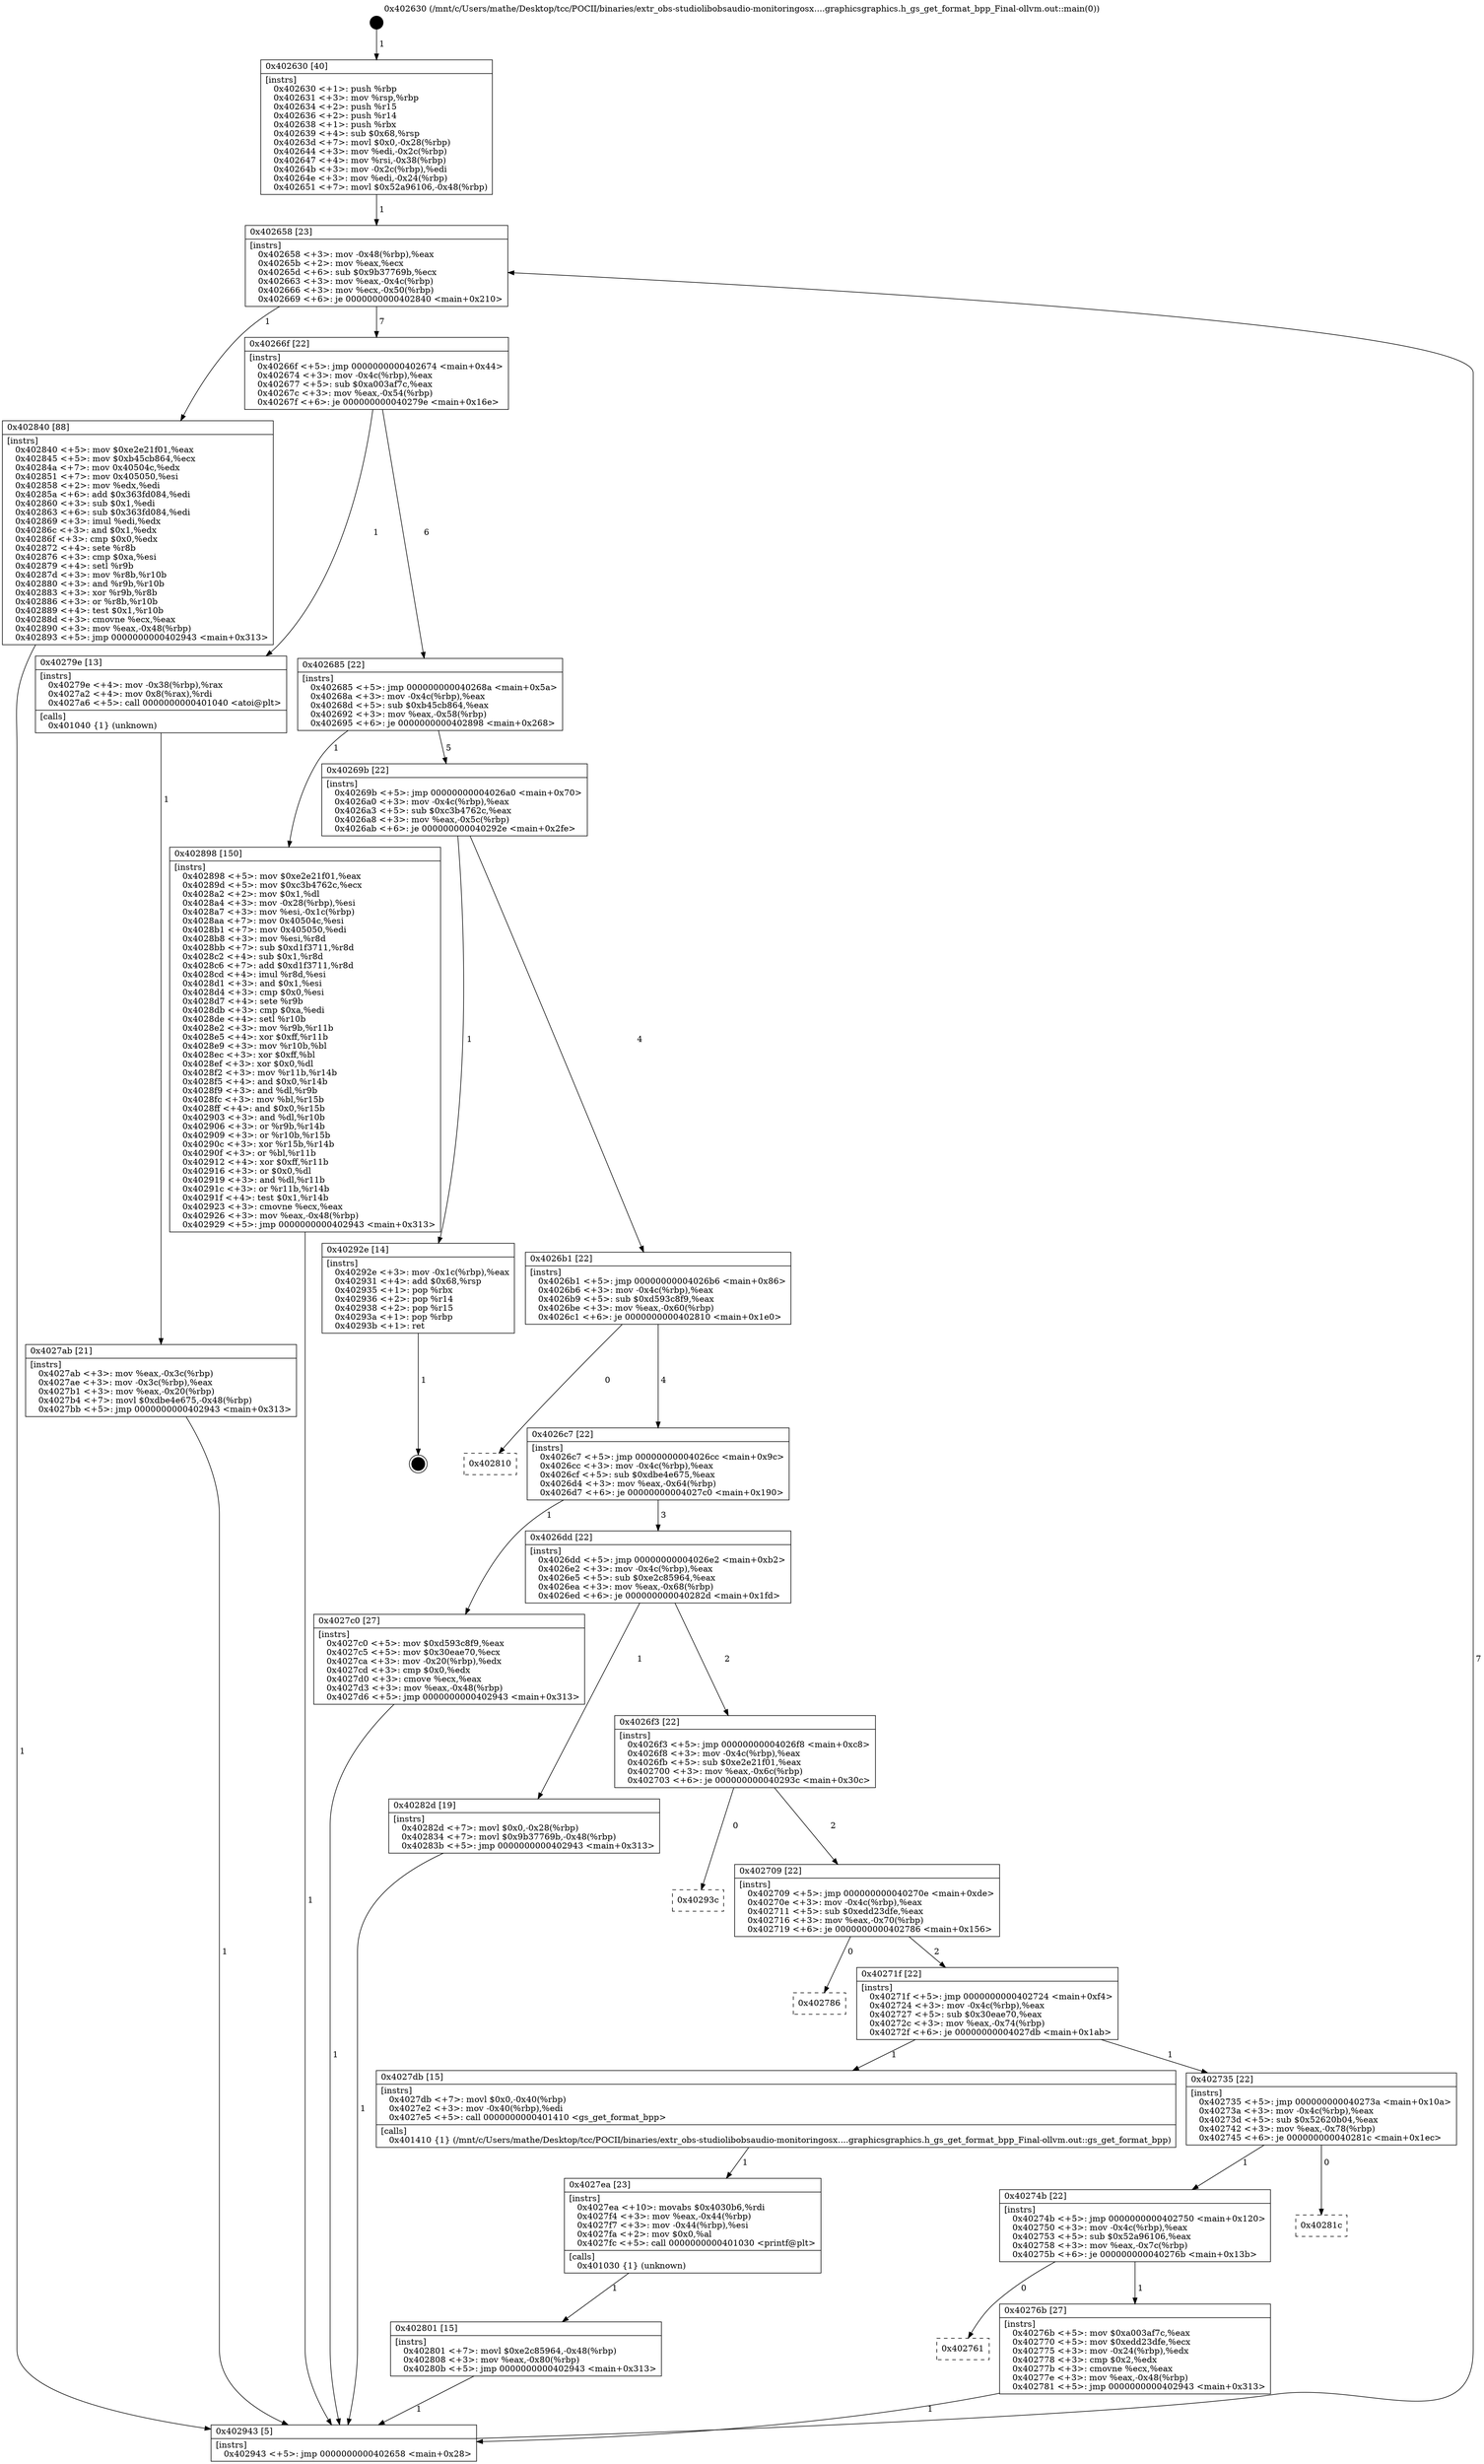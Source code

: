 digraph "0x402630" {
  label = "0x402630 (/mnt/c/Users/mathe/Desktop/tcc/POCII/binaries/extr_obs-studiolibobsaudio-monitoringosx....graphicsgraphics.h_gs_get_format_bpp_Final-ollvm.out::main(0))"
  labelloc = "t"
  node[shape=record]

  Entry [label="",width=0.3,height=0.3,shape=circle,fillcolor=black,style=filled]
  "0x402658" [label="{
     0x402658 [23]\l
     | [instrs]\l
     &nbsp;&nbsp;0x402658 \<+3\>: mov -0x48(%rbp),%eax\l
     &nbsp;&nbsp;0x40265b \<+2\>: mov %eax,%ecx\l
     &nbsp;&nbsp;0x40265d \<+6\>: sub $0x9b37769b,%ecx\l
     &nbsp;&nbsp;0x402663 \<+3\>: mov %eax,-0x4c(%rbp)\l
     &nbsp;&nbsp;0x402666 \<+3\>: mov %ecx,-0x50(%rbp)\l
     &nbsp;&nbsp;0x402669 \<+6\>: je 0000000000402840 \<main+0x210\>\l
  }"]
  "0x402840" [label="{
     0x402840 [88]\l
     | [instrs]\l
     &nbsp;&nbsp;0x402840 \<+5\>: mov $0xe2e21f01,%eax\l
     &nbsp;&nbsp;0x402845 \<+5\>: mov $0xb45cb864,%ecx\l
     &nbsp;&nbsp;0x40284a \<+7\>: mov 0x40504c,%edx\l
     &nbsp;&nbsp;0x402851 \<+7\>: mov 0x405050,%esi\l
     &nbsp;&nbsp;0x402858 \<+2\>: mov %edx,%edi\l
     &nbsp;&nbsp;0x40285a \<+6\>: add $0x363fd084,%edi\l
     &nbsp;&nbsp;0x402860 \<+3\>: sub $0x1,%edi\l
     &nbsp;&nbsp;0x402863 \<+6\>: sub $0x363fd084,%edi\l
     &nbsp;&nbsp;0x402869 \<+3\>: imul %edi,%edx\l
     &nbsp;&nbsp;0x40286c \<+3\>: and $0x1,%edx\l
     &nbsp;&nbsp;0x40286f \<+3\>: cmp $0x0,%edx\l
     &nbsp;&nbsp;0x402872 \<+4\>: sete %r8b\l
     &nbsp;&nbsp;0x402876 \<+3\>: cmp $0xa,%esi\l
     &nbsp;&nbsp;0x402879 \<+4\>: setl %r9b\l
     &nbsp;&nbsp;0x40287d \<+3\>: mov %r8b,%r10b\l
     &nbsp;&nbsp;0x402880 \<+3\>: and %r9b,%r10b\l
     &nbsp;&nbsp;0x402883 \<+3\>: xor %r9b,%r8b\l
     &nbsp;&nbsp;0x402886 \<+3\>: or %r8b,%r10b\l
     &nbsp;&nbsp;0x402889 \<+4\>: test $0x1,%r10b\l
     &nbsp;&nbsp;0x40288d \<+3\>: cmovne %ecx,%eax\l
     &nbsp;&nbsp;0x402890 \<+3\>: mov %eax,-0x48(%rbp)\l
     &nbsp;&nbsp;0x402893 \<+5\>: jmp 0000000000402943 \<main+0x313\>\l
  }"]
  "0x40266f" [label="{
     0x40266f [22]\l
     | [instrs]\l
     &nbsp;&nbsp;0x40266f \<+5\>: jmp 0000000000402674 \<main+0x44\>\l
     &nbsp;&nbsp;0x402674 \<+3\>: mov -0x4c(%rbp),%eax\l
     &nbsp;&nbsp;0x402677 \<+5\>: sub $0xa003af7c,%eax\l
     &nbsp;&nbsp;0x40267c \<+3\>: mov %eax,-0x54(%rbp)\l
     &nbsp;&nbsp;0x40267f \<+6\>: je 000000000040279e \<main+0x16e\>\l
  }"]
  Exit [label="",width=0.3,height=0.3,shape=circle,fillcolor=black,style=filled,peripheries=2]
  "0x40279e" [label="{
     0x40279e [13]\l
     | [instrs]\l
     &nbsp;&nbsp;0x40279e \<+4\>: mov -0x38(%rbp),%rax\l
     &nbsp;&nbsp;0x4027a2 \<+4\>: mov 0x8(%rax),%rdi\l
     &nbsp;&nbsp;0x4027a6 \<+5\>: call 0000000000401040 \<atoi@plt\>\l
     | [calls]\l
     &nbsp;&nbsp;0x401040 \{1\} (unknown)\l
  }"]
  "0x402685" [label="{
     0x402685 [22]\l
     | [instrs]\l
     &nbsp;&nbsp;0x402685 \<+5\>: jmp 000000000040268a \<main+0x5a\>\l
     &nbsp;&nbsp;0x40268a \<+3\>: mov -0x4c(%rbp),%eax\l
     &nbsp;&nbsp;0x40268d \<+5\>: sub $0xb45cb864,%eax\l
     &nbsp;&nbsp;0x402692 \<+3\>: mov %eax,-0x58(%rbp)\l
     &nbsp;&nbsp;0x402695 \<+6\>: je 0000000000402898 \<main+0x268\>\l
  }"]
  "0x402801" [label="{
     0x402801 [15]\l
     | [instrs]\l
     &nbsp;&nbsp;0x402801 \<+7\>: movl $0xe2c85964,-0x48(%rbp)\l
     &nbsp;&nbsp;0x402808 \<+3\>: mov %eax,-0x80(%rbp)\l
     &nbsp;&nbsp;0x40280b \<+5\>: jmp 0000000000402943 \<main+0x313\>\l
  }"]
  "0x402898" [label="{
     0x402898 [150]\l
     | [instrs]\l
     &nbsp;&nbsp;0x402898 \<+5\>: mov $0xe2e21f01,%eax\l
     &nbsp;&nbsp;0x40289d \<+5\>: mov $0xc3b4762c,%ecx\l
     &nbsp;&nbsp;0x4028a2 \<+2\>: mov $0x1,%dl\l
     &nbsp;&nbsp;0x4028a4 \<+3\>: mov -0x28(%rbp),%esi\l
     &nbsp;&nbsp;0x4028a7 \<+3\>: mov %esi,-0x1c(%rbp)\l
     &nbsp;&nbsp;0x4028aa \<+7\>: mov 0x40504c,%esi\l
     &nbsp;&nbsp;0x4028b1 \<+7\>: mov 0x405050,%edi\l
     &nbsp;&nbsp;0x4028b8 \<+3\>: mov %esi,%r8d\l
     &nbsp;&nbsp;0x4028bb \<+7\>: sub $0xd1f3711,%r8d\l
     &nbsp;&nbsp;0x4028c2 \<+4\>: sub $0x1,%r8d\l
     &nbsp;&nbsp;0x4028c6 \<+7\>: add $0xd1f3711,%r8d\l
     &nbsp;&nbsp;0x4028cd \<+4\>: imul %r8d,%esi\l
     &nbsp;&nbsp;0x4028d1 \<+3\>: and $0x1,%esi\l
     &nbsp;&nbsp;0x4028d4 \<+3\>: cmp $0x0,%esi\l
     &nbsp;&nbsp;0x4028d7 \<+4\>: sete %r9b\l
     &nbsp;&nbsp;0x4028db \<+3\>: cmp $0xa,%edi\l
     &nbsp;&nbsp;0x4028de \<+4\>: setl %r10b\l
     &nbsp;&nbsp;0x4028e2 \<+3\>: mov %r9b,%r11b\l
     &nbsp;&nbsp;0x4028e5 \<+4\>: xor $0xff,%r11b\l
     &nbsp;&nbsp;0x4028e9 \<+3\>: mov %r10b,%bl\l
     &nbsp;&nbsp;0x4028ec \<+3\>: xor $0xff,%bl\l
     &nbsp;&nbsp;0x4028ef \<+3\>: xor $0x0,%dl\l
     &nbsp;&nbsp;0x4028f2 \<+3\>: mov %r11b,%r14b\l
     &nbsp;&nbsp;0x4028f5 \<+4\>: and $0x0,%r14b\l
     &nbsp;&nbsp;0x4028f9 \<+3\>: and %dl,%r9b\l
     &nbsp;&nbsp;0x4028fc \<+3\>: mov %bl,%r15b\l
     &nbsp;&nbsp;0x4028ff \<+4\>: and $0x0,%r15b\l
     &nbsp;&nbsp;0x402903 \<+3\>: and %dl,%r10b\l
     &nbsp;&nbsp;0x402906 \<+3\>: or %r9b,%r14b\l
     &nbsp;&nbsp;0x402909 \<+3\>: or %r10b,%r15b\l
     &nbsp;&nbsp;0x40290c \<+3\>: xor %r15b,%r14b\l
     &nbsp;&nbsp;0x40290f \<+3\>: or %bl,%r11b\l
     &nbsp;&nbsp;0x402912 \<+4\>: xor $0xff,%r11b\l
     &nbsp;&nbsp;0x402916 \<+3\>: or $0x0,%dl\l
     &nbsp;&nbsp;0x402919 \<+3\>: and %dl,%r11b\l
     &nbsp;&nbsp;0x40291c \<+3\>: or %r11b,%r14b\l
     &nbsp;&nbsp;0x40291f \<+4\>: test $0x1,%r14b\l
     &nbsp;&nbsp;0x402923 \<+3\>: cmovne %ecx,%eax\l
     &nbsp;&nbsp;0x402926 \<+3\>: mov %eax,-0x48(%rbp)\l
     &nbsp;&nbsp;0x402929 \<+5\>: jmp 0000000000402943 \<main+0x313\>\l
  }"]
  "0x40269b" [label="{
     0x40269b [22]\l
     | [instrs]\l
     &nbsp;&nbsp;0x40269b \<+5\>: jmp 00000000004026a0 \<main+0x70\>\l
     &nbsp;&nbsp;0x4026a0 \<+3\>: mov -0x4c(%rbp),%eax\l
     &nbsp;&nbsp;0x4026a3 \<+5\>: sub $0xc3b4762c,%eax\l
     &nbsp;&nbsp;0x4026a8 \<+3\>: mov %eax,-0x5c(%rbp)\l
     &nbsp;&nbsp;0x4026ab \<+6\>: je 000000000040292e \<main+0x2fe\>\l
  }"]
  "0x4027ea" [label="{
     0x4027ea [23]\l
     | [instrs]\l
     &nbsp;&nbsp;0x4027ea \<+10\>: movabs $0x4030b6,%rdi\l
     &nbsp;&nbsp;0x4027f4 \<+3\>: mov %eax,-0x44(%rbp)\l
     &nbsp;&nbsp;0x4027f7 \<+3\>: mov -0x44(%rbp),%esi\l
     &nbsp;&nbsp;0x4027fa \<+2\>: mov $0x0,%al\l
     &nbsp;&nbsp;0x4027fc \<+5\>: call 0000000000401030 \<printf@plt\>\l
     | [calls]\l
     &nbsp;&nbsp;0x401030 \{1\} (unknown)\l
  }"]
  "0x40292e" [label="{
     0x40292e [14]\l
     | [instrs]\l
     &nbsp;&nbsp;0x40292e \<+3\>: mov -0x1c(%rbp),%eax\l
     &nbsp;&nbsp;0x402931 \<+4\>: add $0x68,%rsp\l
     &nbsp;&nbsp;0x402935 \<+1\>: pop %rbx\l
     &nbsp;&nbsp;0x402936 \<+2\>: pop %r14\l
     &nbsp;&nbsp;0x402938 \<+2\>: pop %r15\l
     &nbsp;&nbsp;0x40293a \<+1\>: pop %rbp\l
     &nbsp;&nbsp;0x40293b \<+1\>: ret\l
  }"]
  "0x4026b1" [label="{
     0x4026b1 [22]\l
     | [instrs]\l
     &nbsp;&nbsp;0x4026b1 \<+5\>: jmp 00000000004026b6 \<main+0x86\>\l
     &nbsp;&nbsp;0x4026b6 \<+3\>: mov -0x4c(%rbp),%eax\l
     &nbsp;&nbsp;0x4026b9 \<+5\>: sub $0xd593c8f9,%eax\l
     &nbsp;&nbsp;0x4026be \<+3\>: mov %eax,-0x60(%rbp)\l
     &nbsp;&nbsp;0x4026c1 \<+6\>: je 0000000000402810 \<main+0x1e0\>\l
  }"]
  "0x4027ab" [label="{
     0x4027ab [21]\l
     | [instrs]\l
     &nbsp;&nbsp;0x4027ab \<+3\>: mov %eax,-0x3c(%rbp)\l
     &nbsp;&nbsp;0x4027ae \<+3\>: mov -0x3c(%rbp),%eax\l
     &nbsp;&nbsp;0x4027b1 \<+3\>: mov %eax,-0x20(%rbp)\l
     &nbsp;&nbsp;0x4027b4 \<+7\>: movl $0xdbe4e675,-0x48(%rbp)\l
     &nbsp;&nbsp;0x4027bb \<+5\>: jmp 0000000000402943 \<main+0x313\>\l
  }"]
  "0x402810" [label="{
     0x402810\l
  }", style=dashed]
  "0x4026c7" [label="{
     0x4026c7 [22]\l
     | [instrs]\l
     &nbsp;&nbsp;0x4026c7 \<+5\>: jmp 00000000004026cc \<main+0x9c\>\l
     &nbsp;&nbsp;0x4026cc \<+3\>: mov -0x4c(%rbp),%eax\l
     &nbsp;&nbsp;0x4026cf \<+5\>: sub $0xdbe4e675,%eax\l
     &nbsp;&nbsp;0x4026d4 \<+3\>: mov %eax,-0x64(%rbp)\l
     &nbsp;&nbsp;0x4026d7 \<+6\>: je 00000000004027c0 \<main+0x190\>\l
  }"]
  "0x402630" [label="{
     0x402630 [40]\l
     | [instrs]\l
     &nbsp;&nbsp;0x402630 \<+1\>: push %rbp\l
     &nbsp;&nbsp;0x402631 \<+3\>: mov %rsp,%rbp\l
     &nbsp;&nbsp;0x402634 \<+2\>: push %r15\l
     &nbsp;&nbsp;0x402636 \<+2\>: push %r14\l
     &nbsp;&nbsp;0x402638 \<+1\>: push %rbx\l
     &nbsp;&nbsp;0x402639 \<+4\>: sub $0x68,%rsp\l
     &nbsp;&nbsp;0x40263d \<+7\>: movl $0x0,-0x28(%rbp)\l
     &nbsp;&nbsp;0x402644 \<+3\>: mov %edi,-0x2c(%rbp)\l
     &nbsp;&nbsp;0x402647 \<+4\>: mov %rsi,-0x38(%rbp)\l
     &nbsp;&nbsp;0x40264b \<+3\>: mov -0x2c(%rbp),%edi\l
     &nbsp;&nbsp;0x40264e \<+3\>: mov %edi,-0x24(%rbp)\l
     &nbsp;&nbsp;0x402651 \<+7\>: movl $0x52a96106,-0x48(%rbp)\l
  }"]
  "0x4027c0" [label="{
     0x4027c0 [27]\l
     | [instrs]\l
     &nbsp;&nbsp;0x4027c0 \<+5\>: mov $0xd593c8f9,%eax\l
     &nbsp;&nbsp;0x4027c5 \<+5\>: mov $0x30eae70,%ecx\l
     &nbsp;&nbsp;0x4027ca \<+3\>: mov -0x20(%rbp),%edx\l
     &nbsp;&nbsp;0x4027cd \<+3\>: cmp $0x0,%edx\l
     &nbsp;&nbsp;0x4027d0 \<+3\>: cmove %ecx,%eax\l
     &nbsp;&nbsp;0x4027d3 \<+3\>: mov %eax,-0x48(%rbp)\l
     &nbsp;&nbsp;0x4027d6 \<+5\>: jmp 0000000000402943 \<main+0x313\>\l
  }"]
  "0x4026dd" [label="{
     0x4026dd [22]\l
     | [instrs]\l
     &nbsp;&nbsp;0x4026dd \<+5\>: jmp 00000000004026e2 \<main+0xb2\>\l
     &nbsp;&nbsp;0x4026e2 \<+3\>: mov -0x4c(%rbp),%eax\l
     &nbsp;&nbsp;0x4026e5 \<+5\>: sub $0xe2c85964,%eax\l
     &nbsp;&nbsp;0x4026ea \<+3\>: mov %eax,-0x68(%rbp)\l
     &nbsp;&nbsp;0x4026ed \<+6\>: je 000000000040282d \<main+0x1fd\>\l
  }"]
  "0x402943" [label="{
     0x402943 [5]\l
     | [instrs]\l
     &nbsp;&nbsp;0x402943 \<+5\>: jmp 0000000000402658 \<main+0x28\>\l
  }"]
  "0x40282d" [label="{
     0x40282d [19]\l
     | [instrs]\l
     &nbsp;&nbsp;0x40282d \<+7\>: movl $0x0,-0x28(%rbp)\l
     &nbsp;&nbsp;0x402834 \<+7\>: movl $0x9b37769b,-0x48(%rbp)\l
     &nbsp;&nbsp;0x40283b \<+5\>: jmp 0000000000402943 \<main+0x313\>\l
  }"]
  "0x4026f3" [label="{
     0x4026f3 [22]\l
     | [instrs]\l
     &nbsp;&nbsp;0x4026f3 \<+5\>: jmp 00000000004026f8 \<main+0xc8\>\l
     &nbsp;&nbsp;0x4026f8 \<+3\>: mov -0x4c(%rbp),%eax\l
     &nbsp;&nbsp;0x4026fb \<+5\>: sub $0xe2e21f01,%eax\l
     &nbsp;&nbsp;0x402700 \<+3\>: mov %eax,-0x6c(%rbp)\l
     &nbsp;&nbsp;0x402703 \<+6\>: je 000000000040293c \<main+0x30c\>\l
  }"]
  "0x402761" [label="{
     0x402761\l
  }", style=dashed]
  "0x40293c" [label="{
     0x40293c\l
  }", style=dashed]
  "0x402709" [label="{
     0x402709 [22]\l
     | [instrs]\l
     &nbsp;&nbsp;0x402709 \<+5\>: jmp 000000000040270e \<main+0xde\>\l
     &nbsp;&nbsp;0x40270e \<+3\>: mov -0x4c(%rbp),%eax\l
     &nbsp;&nbsp;0x402711 \<+5\>: sub $0xedd23dfe,%eax\l
     &nbsp;&nbsp;0x402716 \<+3\>: mov %eax,-0x70(%rbp)\l
     &nbsp;&nbsp;0x402719 \<+6\>: je 0000000000402786 \<main+0x156\>\l
  }"]
  "0x40276b" [label="{
     0x40276b [27]\l
     | [instrs]\l
     &nbsp;&nbsp;0x40276b \<+5\>: mov $0xa003af7c,%eax\l
     &nbsp;&nbsp;0x402770 \<+5\>: mov $0xedd23dfe,%ecx\l
     &nbsp;&nbsp;0x402775 \<+3\>: mov -0x24(%rbp),%edx\l
     &nbsp;&nbsp;0x402778 \<+3\>: cmp $0x2,%edx\l
     &nbsp;&nbsp;0x40277b \<+3\>: cmovne %ecx,%eax\l
     &nbsp;&nbsp;0x40277e \<+3\>: mov %eax,-0x48(%rbp)\l
     &nbsp;&nbsp;0x402781 \<+5\>: jmp 0000000000402943 \<main+0x313\>\l
  }"]
  "0x402786" [label="{
     0x402786\l
  }", style=dashed]
  "0x40271f" [label="{
     0x40271f [22]\l
     | [instrs]\l
     &nbsp;&nbsp;0x40271f \<+5\>: jmp 0000000000402724 \<main+0xf4\>\l
     &nbsp;&nbsp;0x402724 \<+3\>: mov -0x4c(%rbp),%eax\l
     &nbsp;&nbsp;0x402727 \<+5\>: sub $0x30eae70,%eax\l
     &nbsp;&nbsp;0x40272c \<+3\>: mov %eax,-0x74(%rbp)\l
     &nbsp;&nbsp;0x40272f \<+6\>: je 00000000004027db \<main+0x1ab\>\l
  }"]
  "0x40274b" [label="{
     0x40274b [22]\l
     | [instrs]\l
     &nbsp;&nbsp;0x40274b \<+5\>: jmp 0000000000402750 \<main+0x120\>\l
     &nbsp;&nbsp;0x402750 \<+3\>: mov -0x4c(%rbp),%eax\l
     &nbsp;&nbsp;0x402753 \<+5\>: sub $0x52a96106,%eax\l
     &nbsp;&nbsp;0x402758 \<+3\>: mov %eax,-0x7c(%rbp)\l
     &nbsp;&nbsp;0x40275b \<+6\>: je 000000000040276b \<main+0x13b\>\l
  }"]
  "0x4027db" [label="{
     0x4027db [15]\l
     | [instrs]\l
     &nbsp;&nbsp;0x4027db \<+7\>: movl $0x0,-0x40(%rbp)\l
     &nbsp;&nbsp;0x4027e2 \<+3\>: mov -0x40(%rbp),%edi\l
     &nbsp;&nbsp;0x4027e5 \<+5\>: call 0000000000401410 \<gs_get_format_bpp\>\l
     | [calls]\l
     &nbsp;&nbsp;0x401410 \{1\} (/mnt/c/Users/mathe/Desktop/tcc/POCII/binaries/extr_obs-studiolibobsaudio-monitoringosx....graphicsgraphics.h_gs_get_format_bpp_Final-ollvm.out::gs_get_format_bpp)\l
  }"]
  "0x402735" [label="{
     0x402735 [22]\l
     | [instrs]\l
     &nbsp;&nbsp;0x402735 \<+5\>: jmp 000000000040273a \<main+0x10a\>\l
     &nbsp;&nbsp;0x40273a \<+3\>: mov -0x4c(%rbp),%eax\l
     &nbsp;&nbsp;0x40273d \<+5\>: sub $0x52620b04,%eax\l
     &nbsp;&nbsp;0x402742 \<+3\>: mov %eax,-0x78(%rbp)\l
     &nbsp;&nbsp;0x402745 \<+6\>: je 000000000040281c \<main+0x1ec\>\l
  }"]
  "0x40281c" [label="{
     0x40281c\l
  }", style=dashed]
  Entry -> "0x402630" [label=" 1"]
  "0x402658" -> "0x402840" [label=" 1"]
  "0x402658" -> "0x40266f" [label=" 7"]
  "0x40292e" -> Exit [label=" 1"]
  "0x40266f" -> "0x40279e" [label=" 1"]
  "0x40266f" -> "0x402685" [label=" 6"]
  "0x402898" -> "0x402943" [label=" 1"]
  "0x402685" -> "0x402898" [label=" 1"]
  "0x402685" -> "0x40269b" [label=" 5"]
  "0x402840" -> "0x402943" [label=" 1"]
  "0x40269b" -> "0x40292e" [label=" 1"]
  "0x40269b" -> "0x4026b1" [label=" 4"]
  "0x40282d" -> "0x402943" [label=" 1"]
  "0x4026b1" -> "0x402810" [label=" 0"]
  "0x4026b1" -> "0x4026c7" [label=" 4"]
  "0x402801" -> "0x402943" [label=" 1"]
  "0x4026c7" -> "0x4027c0" [label=" 1"]
  "0x4026c7" -> "0x4026dd" [label=" 3"]
  "0x4027ea" -> "0x402801" [label=" 1"]
  "0x4026dd" -> "0x40282d" [label=" 1"]
  "0x4026dd" -> "0x4026f3" [label=" 2"]
  "0x4027db" -> "0x4027ea" [label=" 1"]
  "0x4026f3" -> "0x40293c" [label=" 0"]
  "0x4026f3" -> "0x402709" [label=" 2"]
  "0x4027c0" -> "0x402943" [label=" 1"]
  "0x402709" -> "0x402786" [label=" 0"]
  "0x402709" -> "0x40271f" [label=" 2"]
  "0x4027ab" -> "0x402943" [label=" 1"]
  "0x40271f" -> "0x4027db" [label=" 1"]
  "0x40271f" -> "0x402735" [label=" 1"]
  "0x402943" -> "0x402658" [label=" 7"]
  "0x402735" -> "0x40281c" [label=" 0"]
  "0x402735" -> "0x40274b" [label=" 1"]
  "0x40279e" -> "0x4027ab" [label=" 1"]
  "0x40274b" -> "0x40276b" [label=" 1"]
  "0x40274b" -> "0x402761" [label=" 0"]
  "0x40276b" -> "0x402943" [label=" 1"]
  "0x402630" -> "0x402658" [label=" 1"]
}
